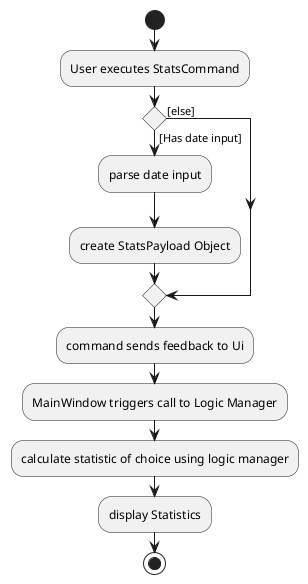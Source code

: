 @startuml
start
:User executes StatsCommand;

'Since the beta syntax does not support placing the condition outside the
'diamond we place it as the true branch instead.
if () then ([Has date input])
     :parse date input;
     :create StatsPayload Object;
else ([else])

endif
:command sends feedback to Ui;
:MainWindow triggers call to Logic Manager;
:calculate statistic of choice using logic manager;
:display Statistics;
stop
@enduml
